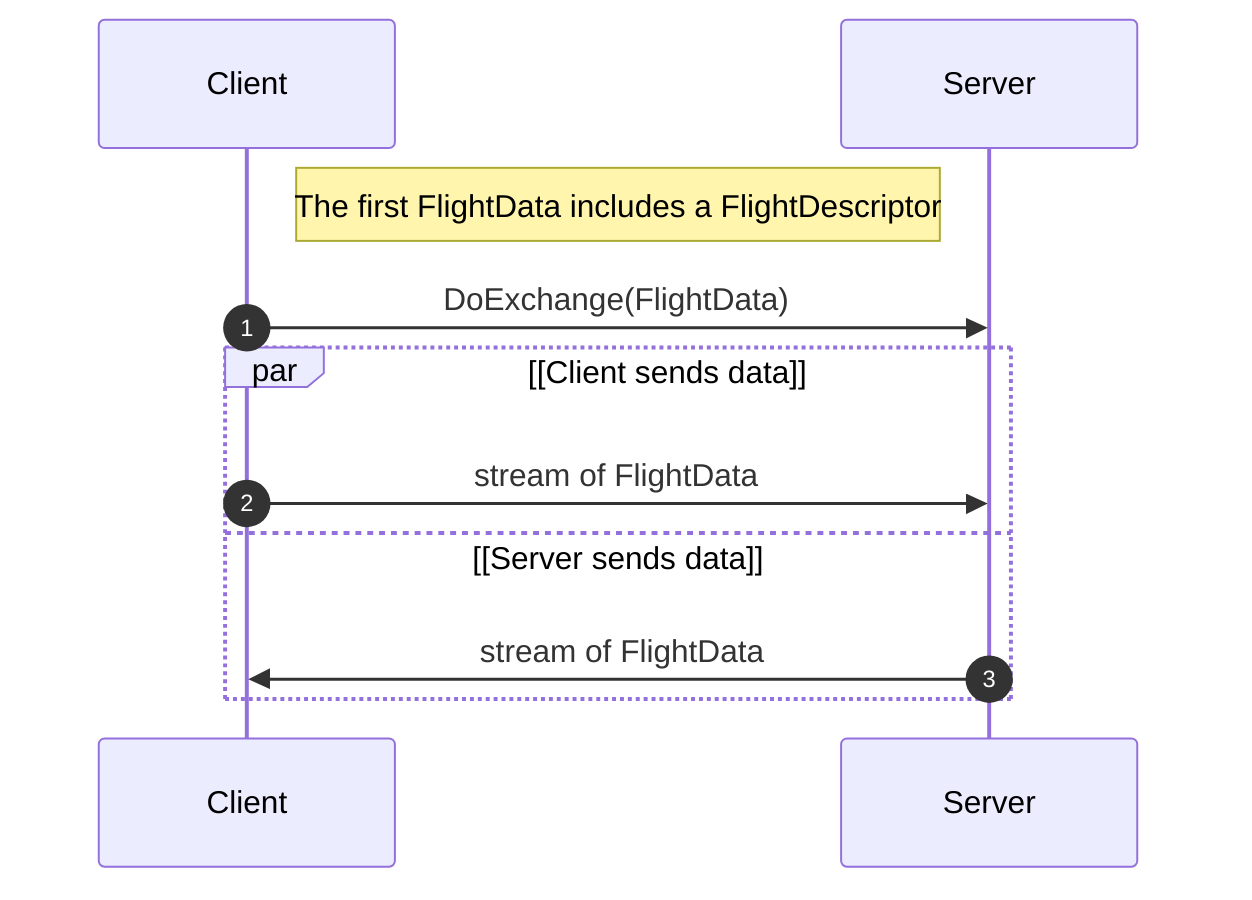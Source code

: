 %% Licensed to the Apache Software Foundation (ASF) under one
%% or more contributor license agreements.  See the NOTICE file
%% distributed with this work for additional information
%% regarding copyright ownership.  The ASF licenses this file
%% to you under the Apache License, Version 2.0 (the
%% "License"); you may not use this file except in compliance
%% with the License.  You may obtain a copy of the License at
%%
%%   http://www.apache.org/licenses/LICENSE-2.0
%%
%% Unless required by applicable law or agreed to in writing,
%% software distributed under the License is distributed on an
%% "AS IS" BASIS, WITHOUT WARRANTIES OR CONDITIONS OF ANY
%% KIND, either express or implied.  See the License for the
%% specific language governing permissions and limitations
%% under the License.

%% To generate the diagram, use mermaid-cli
%% Example: docker run --rm -v $(pwd)/FlightSql:/data minlag/mermaid-cli -i /data/CommandGetTables.mmd

sequenceDiagram
autonumber

participant Client
participant Server
Note right of Client: The first FlightData includes a FlightDescriptor
Client->>Server: DoExchange(FlightData)
par [Client sends data]
    Client->>Server: stream of FlightData
and [Server sends data]
    Server->>Client: stream of FlightData
end